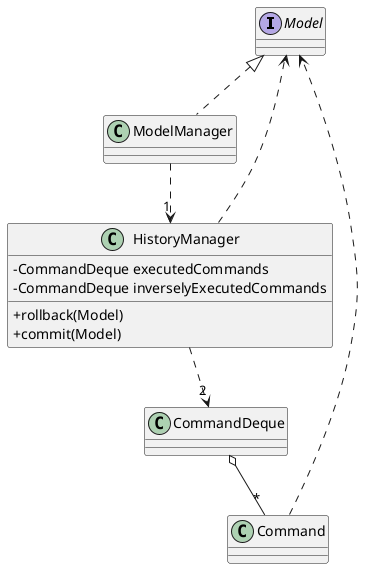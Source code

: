 @startuml
skinparam classAttributeIconSize 0

interface Model

Model <|.. ModelManager
ModelManager ..> "1" HistoryManager
HistoryManager ..> Model
HistoryManager ..> "2" CommandDeque
CommandDeque o-- "*" Command
Command ..> Model

class HistoryManager {
-CommandDeque executedCommands
-CommandDeque inverselyExecutedCommands
+rollback(Model)
+commit(Model)
}

@enduml

